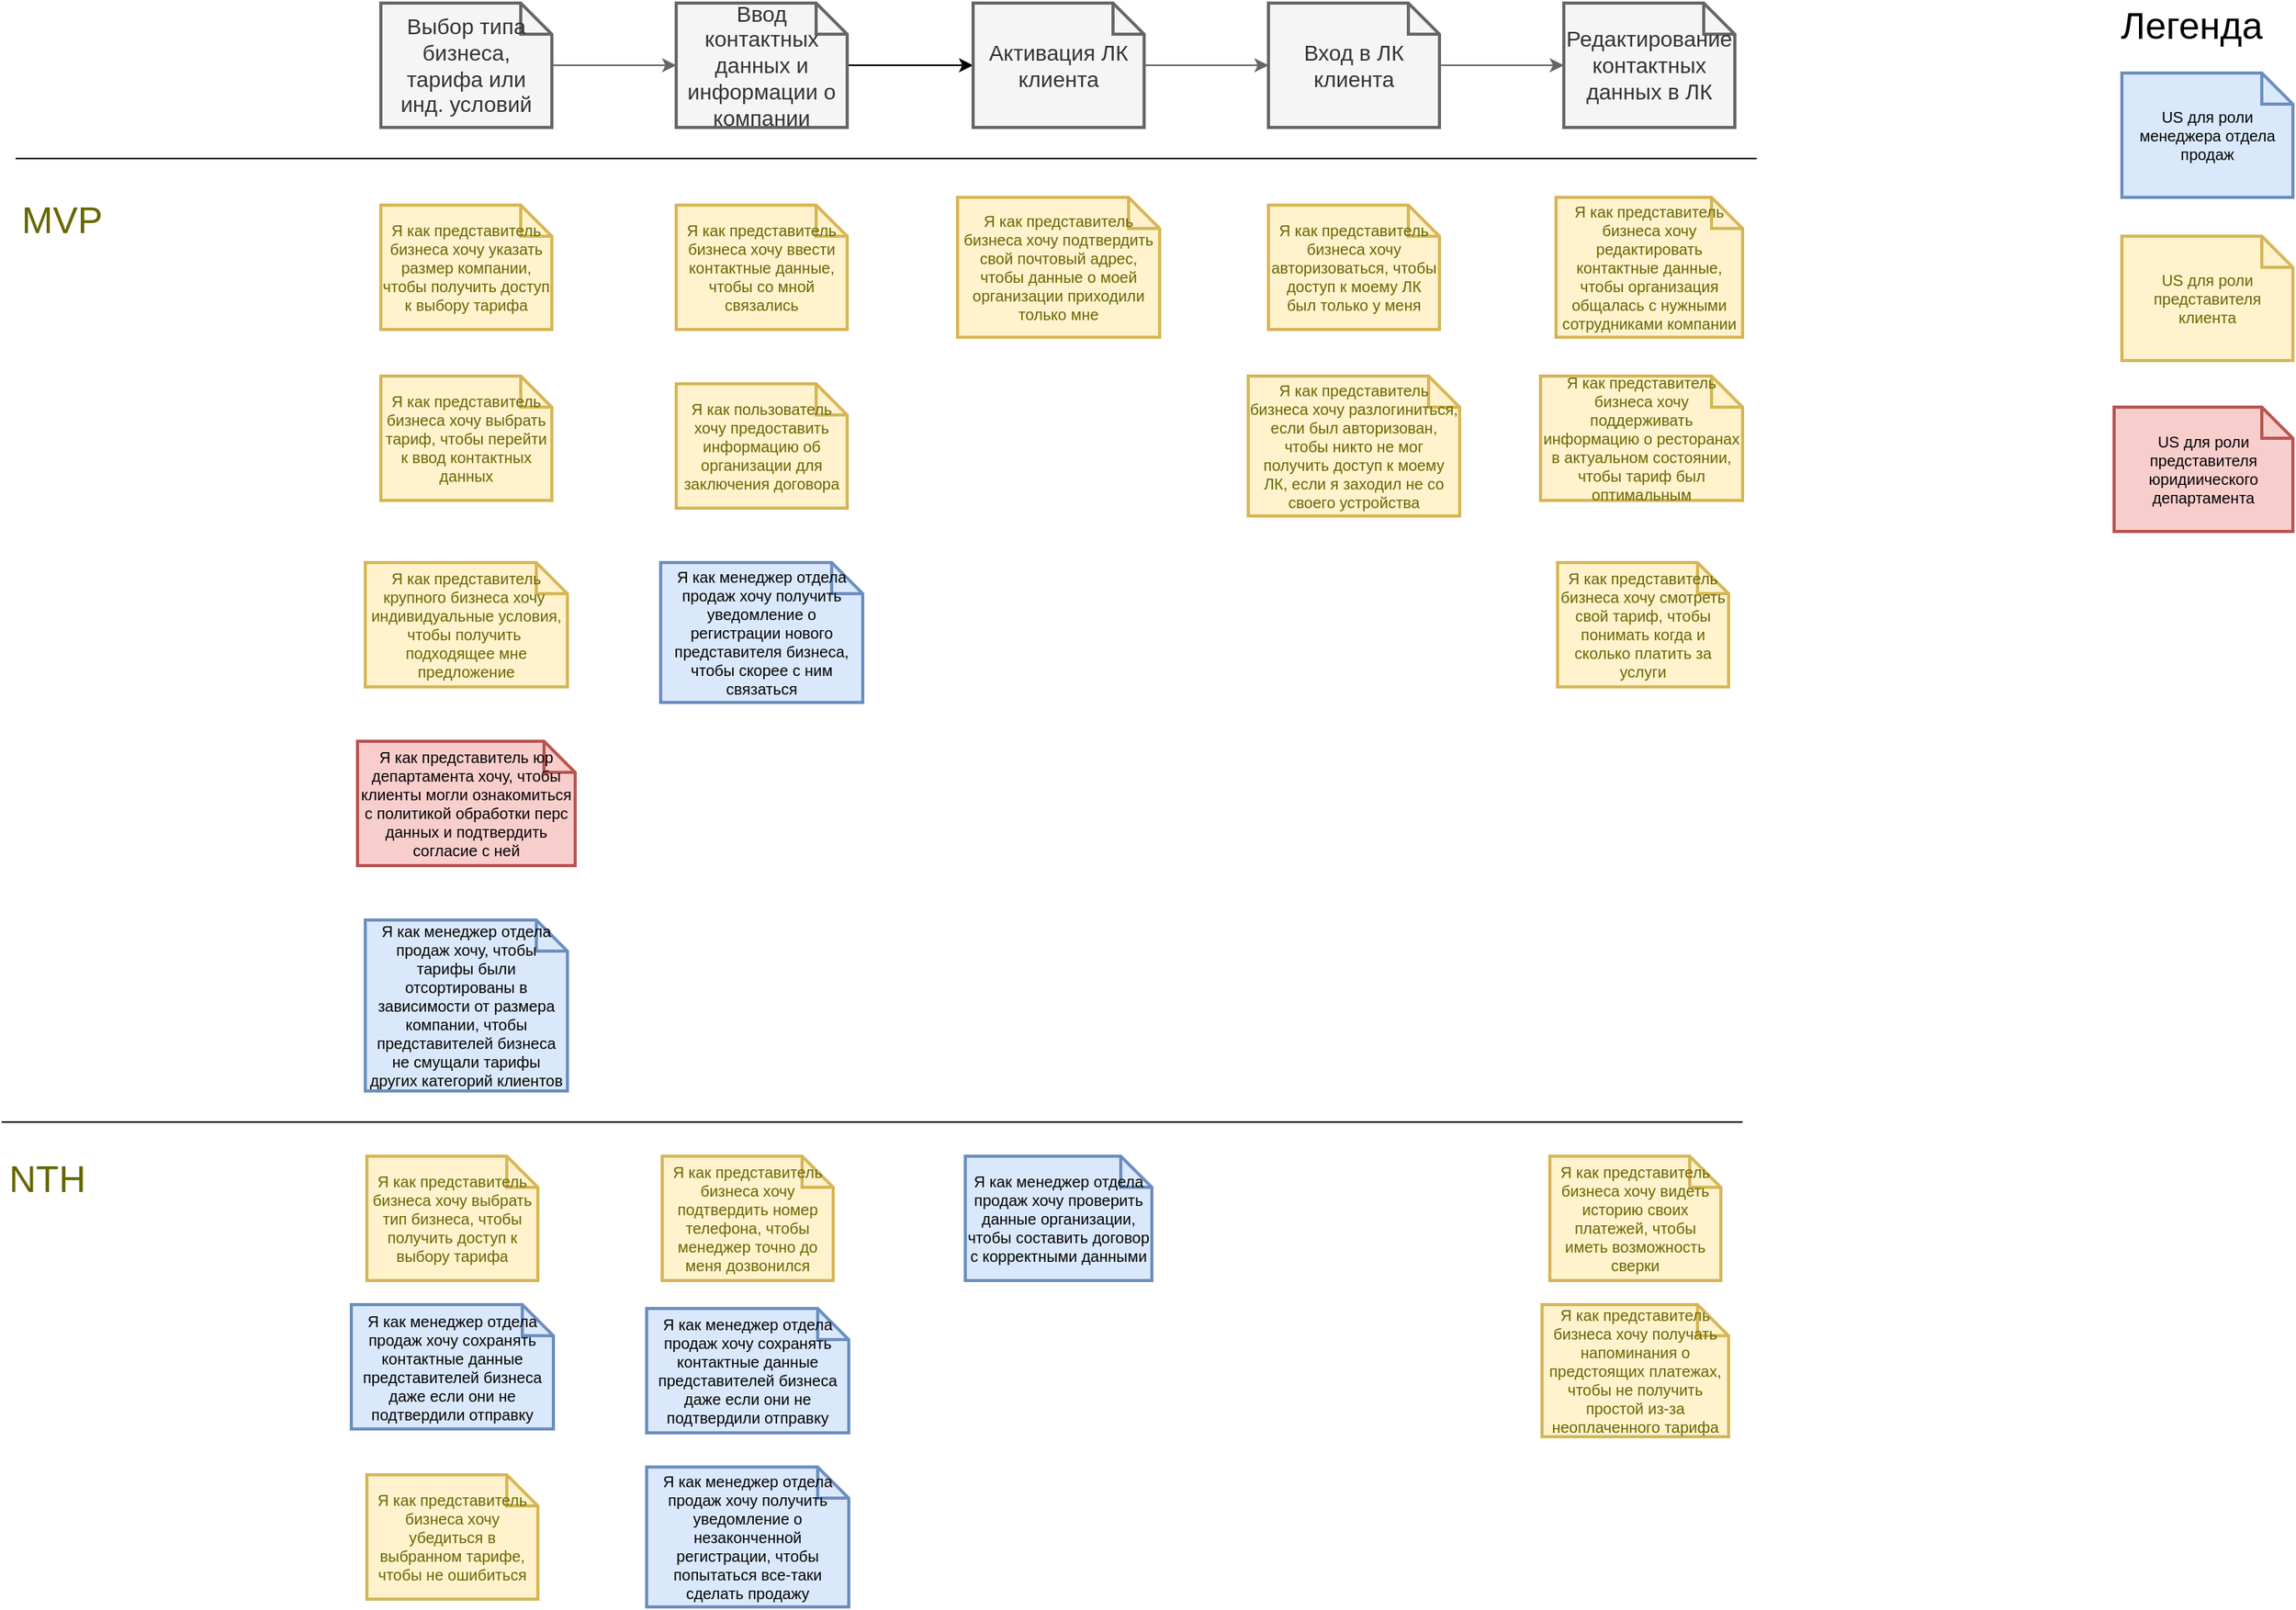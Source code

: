<mxfile version="17.4.6" type="github">
  <diagram id="AL4FGgEh2XQJVH4AOL0E" name="Page-1">
    <mxGraphModel dx="960" dy="604" grid="1" gridSize="10" guides="1" tooltips="1" connect="1" arrows="1" fold="1" page="1" pageScale="1" pageWidth="827" pageHeight="1169" math="0" shadow="0">
      <root>
        <mxCell id="0" />
        <mxCell id="1" parent="0" />
        <mxCell id="pUq5BihtKd1USRifQXfm-3" value="" style="edgeStyle=orthogonalEdgeStyle;rounded=0;orthogonalLoop=1;jettySize=auto;html=1;fillColor=#f5f5f5;strokeColor=#666666;" parent="1" source="pUq5BihtKd1USRifQXfm-4" target="pUq5BihtKd1USRifQXfm-6" edge="1">
          <mxGeometry relative="1" as="geometry" />
        </mxCell>
        <mxCell id="pUq5BihtKd1USRifQXfm-4" value="Выбор типа бизнеса, тарифа или инд. условий" style="shape=note;strokeWidth=2;fontSize=14;size=20;whiteSpace=wrap;html=1;fillColor=#f5f5f5;fontColor=#333333;strokeColor=#666666;" parent="1" vertex="1">
          <mxGeometry x="245.0" y="30" width="110.0" height="80" as="geometry" />
        </mxCell>
        <mxCell id="pUq5BihtKd1USRifQXfm-34" style="edgeStyle=orthogonalEdgeStyle;rounded=0;orthogonalLoop=1;jettySize=auto;html=1;entryX=0;entryY=0.5;entryDx=0;entryDy=0;entryPerimeter=0;" parent="1" source="pUq5BihtKd1USRifQXfm-6" target="pUq5BihtKd1USRifQXfm-10" edge="1">
          <mxGeometry relative="1" as="geometry" />
        </mxCell>
        <mxCell id="pUq5BihtKd1USRifQXfm-6" value="Ввод контактных данных и информации о компании" style="shape=note;strokeWidth=2;fontSize=14;size=20;whiteSpace=wrap;html=1;fillColor=#f5f5f5;fontColor=#333333;strokeColor=#666666;" parent="1" vertex="1">
          <mxGeometry x="435.0" y="30" width="110.0" height="80" as="geometry" />
        </mxCell>
        <mxCell id="pUq5BihtKd1USRifQXfm-9" value="" style="edgeStyle=orthogonalEdgeStyle;rounded=0;orthogonalLoop=1;jettySize=auto;html=1;fillColor=#f5f5f5;strokeColor=#666666;" parent="1" source="pUq5BihtKd1USRifQXfm-10" target="pUq5BihtKd1USRifQXfm-12" edge="1">
          <mxGeometry relative="1" as="geometry" />
        </mxCell>
        <mxCell id="pUq5BihtKd1USRifQXfm-10" value="Активация ЛК клиента" style="shape=note;strokeWidth=2;fontSize=14;size=20;whiteSpace=wrap;html=1;fillColor=#f5f5f5;fontColor=#333333;strokeColor=#666666;" parent="1" vertex="1">
          <mxGeometry x="626.0" y="30" width="110.0" height="80" as="geometry" />
        </mxCell>
        <mxCell id="pUq5BihtKd1USRifQXfm-11" value="" style="edgeStyle=orthogonalEdgeStyle;rounded=0;orthogonalLoop=1;jettySize=auto;html=1;fillColor=#f5f5f5;strokeColor=#666666;" parent="1" source="pUq5BihtKd1USRifQXfm-12" target="pUq5BihtKd1USRifQXfm-13" edge="1">
          <mxGeometry relative="1" as="geometry" />
        </mxCell>
        <mxCell id="pUq5BihtKd1USRifQXfm-12" value="Вход в ЛК клиента" style="shape=note;strokeWidth=2;fontSize=14;size=20;whiteSpace=wrap;html=1;fillColor=#f5f5f5;fontColor=#333333;strokeColor=#666666;" parent="1" vertex="1">
          <mxGeometry x="816.0" y="30" width="110.0" height="80" as="geometry" />
        </mxCell>
        <mxCell id="pUq5BihtKd1USRifQXfm-13" value="Редактирование контактных данных в ЛК" style="shape=note;strokeWidth=2;fontSize=14;size=20;whiteSpace=wrap;html=1;fillColor=#f5f5f5;fontColor=#333333;strokeColor=#666666;" parent="1" vertex="1">
          <mxGeometry x="1006.0" y="30" width="110.0" height="80" as="geometry" />
        </mxCell>
        <mxCell id="pUq5BihtKd1USRifQXfm-14" value="Я как представитель бизнеса хочу выбрать тип бизнеса, чтобы получить доступ к выбору тарифа" style="shape=note;strokeWidth=2;fontSize=10;size=20;whiteSpace=wrap;html=1;fillColor=#fff2cc;strokeColor=#d6b656;fontColor=#666600;" parent="1" vertex="1">
          <mxGeometry x="236.0" y="772" width="110.0" height="80" as="geometry" />
        </mxCell>
        <mxCell id="pUq5BihtKd1USRifQXfm-15" value="Я как представитель бизнеса хочу указать размер компании, чтобы получить доступ к выбору тарифа" style="shape=note;strokeWidth=2;fontSize=10;size=20;whiteSpace=wrap;fillColor=#fff2cc;strokeColor=#d6b656;fontColor=#666600;html=1;" parent="1" vertex="1">
          <mxGeometry x="245.0" y="160" width="110.0" height="80" as="geometry" />
        </mxCell>
        <mxCell id="pUq5BihtKd1USRifQXfm-16" value="Я как представитель крупного бизнеса хочу&amp;nbsp; индивидуальные условия, чтобы получить&amp;nbsp; подходящее мне предложение&lt;br style=&quot;font-size: 10px;&quot;&gt;" style="shape=note;strokeWidth=2;fontSize=10;size=20;fillColor=#fff2cc;strokeColor=#d6b656;fontColor=#666600;whiteSpace=wrap;html=1;" parent="1" vertex="1">
          <mxGeometry x="235" y="390" width="130" height="80" as="geometry" />
        </mxCell>
        <mxCell id="pUq5BihtKd1USRifQXfm-17" value="Я как представитель бизнеса хочу убедиться в выбранном тарифе, чтобы не ошибиться" style="shape=note;strokeWidth=2;fontSize=10;size=20;fillColor=#fff2cc;strokeColor=#d6b656;whiteSpace=wrap;html=1;fontColor=#666600;" parent="1" vertex="1">
          <mxGeometry x="236" y="977" width="110" height="80" as="geometry" />
        </mxCell>
        <mxCell id="pUq5BihtKd1USRifQXfm-18" value="Я как представитель бизнеса хочу ввести контактные данные, чтобы со мной связались" style="shape=note;strokeWidth=2;fontSize=10;size=20;whiteSpace=wrap;fillColor=#fff2cc;strokeColor=#d6b656;fontColor=#666600;html=1;" parent="1" vertex="1">
          <mxGeometry x="435.0" y="160" width="110.0" height="80" as="geometry" />
        </mxCell>
        <mxCell id="pUq5BihtKd1USRifQXfm-19" value="Я как представитель бизнеса хочу подтвердить номер телефона, чтобы менеджер точно до меня дозвонился" style="shape=note;strokeWidth=2;fontSize=10;size=20;fillColor=#fff2cc;strokeColor=#d6b656;whiteSpace=wrap;html=1;fontColor=#666600;" parent="1" vertex="1">
          <mxGeometry x="426" y="772" width="110" height="80" as="geometry" />
        </mxCell>
        <mxCell id="pUq5BihtKd1USRifQXfm-20" value="Я как пользователь хочу предоставить информацию об организации для заключения договора" style="shape=note;strokeWidth=2;fontSize=10;size=20;whiteSpace=wrap;fillColor=#fff2cc;strokeColor=#d6b656;fontColor=#666600;html=1;" parent="1" vertex="1">
          <mxGeometry x="435.0" y="275" width="110.0" height="80" as="geometry" />
        </mxCell>
        <mxCell id="pUq5BihtKd1USRifQXfm-21" value="Я как представитель бизнеса хочу подтвердить свой почтовый адрес, чтобы данные о моей организации приходили только мне" style="shape=note;strokeWidth=2;fontSize=10;size=20;whiteSpace=wrap;fillColor=#fff2cc;strokeColor=#d6b656;fontColor=#666600;html=1;" parent="1" vertex="1">
          <mxGeometry x="616" y="155" width="130" height="90" as="geometry" />
        </mxCell>
        <mxCell id="pUq5BihtKd1USRifQXfm-22" value="Я как представитель бизнеса хочу авторизоваться, чтобы доступ к моему ЛК был только у меня" style="shape=note;strokeWidth=2;fontSize=10;size=20;whiteSpace=wrap;fillColor=#fff2cc;strokeColor=#d6b656;fontColor=#666600;html=1;" parent="1" vertex="1">
          <mxGeometry x="816.0" y="160" width="110.0" height="80" as="geometry" />
        </mxCell>
        <mxCell id="pUq5BihtKd1USRifQXfm-23" value="Я как менеджер отдела продаж хочу сохранять контактные данные представителей бизнеса даже если они не подтвердили отправку" style="shape=note;strokeWidth=2;fontSize=10;size=20;fillColor=#dae8fc;strokeColor=#6c8ebf;whiteSpace=wrap;html=1;" parent="1" vertex="1">
          <mxGeometry x="416" y="870" width="130" height="80" as="geometry" />
        </mxCell>
        <mxCell id="pUq5BihtKd1USRifQXfm-24" value="Я как представитель бизнеса хочу редактировать контактные данные, чтобы организация общалась с нужными сотрудниками компании" style="shape=note;strokeWidth=2;fontSize=10;size=20;whiteSpace=wrap;fillColor=#fff2cc;strokeColor=#d6b656;fontColor=#666600;html=1;" parent="1" vertex="1">
          <mxGeometry x="1001" y="155" width="120" height="90" as="geometry" />
        </mxCell>
        <mxCell id="pUq5BihtKd1USRifQXfm-25" value="Я как менеджер отдела продаж хочу проверить данные организации, чтобы составить договор с корректными данными" style="shape=note;strokeWidth=2;fontSize=10;size=20;whiteSpace=wrap;fillColor=#dae8fc;strokeColor=#6c8ebf;html=1;" parent="1" vertex="1">
          <mxGeometry x="621" y="772" width="120" height="80" as="geometry" />
        </mxCell>
        <mxCell id="pUq5BihtKd1USRifQXfm-26" value="Я как представитель бизнеса хочу смотреть свой тариф, чтобы понимать когда и сколько платить за услуги" style="shape=note;strokeWidth=2;fontSize=10;size=20;whiteSpace=wrap;fillColor=#fff2cc;strokeColor=#d6b656;fontColor=#666600;html=1;" parent="1" vertex="1">
          <mxGeometry x="1002.0" y="390" width="110.0" height="80" as="geometry" />
        </mxCell>
        <mxCell id="pUq5BihtKd1USRifQXfm-27" value="Я как представитель бизнеса хочу поддерживать информацию о ресторанах в актуальном состоянии, чтобы тариф был оптимальным" style="shape=note;strokeWidth=2;fontSize=10;size=20;whiteSpace=wrap;fillColor=#fff2cc;strokeColor=#d6b656;fontColor=#666600;html=1;" parent="1" vertex="1">
          <mxGeometry x="991" y="270" width="130" height="80" as="geometry" />
        </mxCell>
        <mxCell id="pUq5BihtKd1USRifQXfm-29" value="Я как представитель бизнеса хочу видеть историю своих платежей, чтобы иметь возможность сверки" style="shape=note;strokeWidth=2;fontSize=10;size=20;whiteSpace=wrap;fillColor=#fff2cc;strokeColor=#d6b656;fontColor=#666600;html=1;" parent="1" vertex="1">
          <mxGeometry x="997.0" y="772" width="110.0" height="80" as="geometry" />
        </mxCell>
        <mxCell id="pUq5BihtKd1USRifQXfm-30" value="Я как представитель юр департамента хочу, чтобы клиенты могли ознакомиться с политикой обработки перс данных и подтвердить согласие с ней" style="shape=note;strokeWidth=2;fontSize=10;size=20;whiteSpace=wrap;html=1;fillColor=#f8cecc;strokeColor=#b85450;" parent="1" vertex="1">
          <mxGeometry x="230" y="505" width="140" height="80" as="geometry" />
        </mxCell>
        <mxCell id="pUq5BihtKd1USRifQXfm-33" value="Я как представитель бизнеса хочу выбрать тариф, чтобы перейти к ввод контактных данных" style="shape=note;strokeWidth=2;fontSize=10;size=20;whiteSpace=wrap;fillColor=#fff2cc;strokeColor=#d6b656;fontColor=#666600;html=1;" parent="1" vertex="1">
          <mxGeometry x="245.0" y="270" width="110.0" height="80" as="geometry" />
        </mxCell>
        <mxCell id="pUq5BihtKd1USRifQXfm-35" value="Я как менеджер отдела продаж хочу получить уведомление о регистрации нового представителя бизнеса, чтобы скорее с ним связаться" style="shape=note;strokeWidth=2;fontSize=10;size=20;fillColor=#dae8fc;strokeColor=#6c8ebf;whiteSpace=wrap;html=1;" parent="1" vertex="1">
          <mxGeometry x="425" y="390" width="130" height="90" as="geometry" />
        </mxCell>
        <mxCell id="pUq5BihtKd1USRifQXfm-36" value="Я как менеджер отдела продаж хочу получить уведомление о незаконченной регистрации, чтобы попытаться все-таки сделать продажу" style="shape=note;strokeWidth=2;fontSize=10;size=20;fillColor=#dae8fc;strokeColor=#6c8ebf;whiteSpace=wrap;html=1;" parent="1" vertex="1">
          <mxGeometry x="416" y="972" width="130" height="90" as="geometry" />
        </mxCell>
        <mxCell id="pUq5BihtKd1USRifQXfm-37" value="Я как представитель бизнеса хочу получать напоминания о предстоящих платежах, чтобы не получить простой из-за неоплаченного тарифа" style="shape=note;strokeWidth=2;fontSize=10;size=20;whiteSpace=wrap;fillColor=#fff2cc;strokeColor=#d6b656;fontColor=#666600;html=1;" parent="1" vertex="1">
          <mxGeometry x="992" y="867.5" width="120" height="85" as="geometry" />
        </mxCell>
        <mxCell id="pUq5BihtKd1USRifQXfm-38" value="MVP" style="text;html=1;strokeColor=none;fillColor=none;align=center;verticalAlign=middle;whiteSpace=wrap;rounded=0;fontColor=#666600;fontSize=24;" parent="1" vertex="1">
          <mxGeometry x="10" y="155" width="60" height="30" as="geometry" />
        </mxCell>
        <mxCell id="pUq5BihtKd1USRifQXfm-39" value="NTH" style="text;html=1;strokeColor=none;fillColor=none;align=center;verticalAlign=middle;whiteSpace=wrap;rounded=0;fontColor=#666600;fontSize=24;" parent="1" vertex="1">
          <mxGeometry x="1" y="772" width="59" height="30" as="geometry" />
        </mxCell>
        <mxCell id="w3mXrrh2fPT_aT_4P4OX-1" value="" style="endArrow=none;html=1;rounded=0;" parent="1" edge="1">
          <mxGeometry width="50" height="50" relative="1" as="geometry">
            <mxPoint x="10" y="130" as="sourcePoint" />
            <mxPoint x="1130" y="130" as="targetPoint" />
          </mxGeometry>
        </mxCell>
        <mxCell id="w3mXrrh2fPT_aT_4P4OX-2" value="" style="endArrow=none;html=1;rounded=0;" parent="1" edge="1">
          <mxGeometry width="50" height="50" relative="1" as="geometry">
            <mxPoint x="1" y="750.0" as="sourcePoint" />
            <mxPoint x="1121" y="750.0" as="targetPoint" />
          </mxGeometry>
        </mxCell>
        <mxCell id="w3mXrrh2fPT_aT_4P4OX-3" value="Я как менеджер отдела продаж хочу сохранять контактные данные представителей бизнеса даже если они не подтвердили отправку" style="shape=note;strokeWidth=2;fontSize=10;size=20;fillColor=#dae8fc;strokeColor=#6c8ebf;whiteSpace=wrap;html=1;" parent="1" vertex="1">
          <mxGeometry x="226" y="867.5" width="130" height="80" as="geometry" />
        </mxCell>
        <mxCell id="w3mXrrh2fPT_aT_4P4OX-4" value="Я как менеджер отдела продаж хочу, чтобы тарифы были отсортированы в зависимости от размера компании, чтобы представителей бизнеса не смущали тарифы других категорий клиентов" style="shape=note;strokeWidth=2;fontSize=10;size=20;fillColor=#dae8fc;strokeColor=#6c8ebf;whiteSpace=wrap;html=1;" parent="1" vertex="1">
          <mxGeometry x="235" y="620" width="130" height="110" as="geometry" />
        </mxCell>
        <mxCell id="w3mXrrh2fPT_aT_4P4OX-5" value="Я как представитель бизнеса хочу разлогиниться, если был авторизован, чтобы никто не мог получить доступ к моему ЛК, если я заходил не со своего устройства" style="shape=note;strokeWidth=2;fontSize=10;size=20;whiteSpace=wrap;fillColor=#fff2cc;strokeColor=#d6b656;fontColor=#666600;html=1;" parent="1" vertex="1">
          <mxGeometry x="803" y="270" width="136" height="90" as="geometry" />
        </mxCell>
        <mxCell id="vI7l9nWLUuGwJrAZedBP-1" value="US для роли менеджера отдела продаж" style="shape=note;strokeWidth=2;fontSize=10;size=20;whiteSpace=wrap;fillColor=#dae8fc;strokeColor=#6c8ebf;html=1;" parent="1" vertex="1">
          <mxGeometry x="1365" y="75" width="110" height="80" as="geometry" />
        </mxCell>
        <mxCell id="vI7l9nWLUuGwJrAZedBP-2" value="Легенда" style="text;html=1;strokeColor=none;fillColor=none;align=center;verticalAlign=middle;whiteSpace=wrap;rounded=0;fontSize=24;" parent="1" vertex="1">
          <mxGeometry x="1380" y="30" width="60" height="30" as="geometry" />
        </mxCell>
        <mxCell id="vI7l9nWLUuGwJrAZedBP-4" value="US для роли представителя клиента" style="shape=note;strokeWidth=2;fontSize=10;size=20;whiteSpace=wrap;fillColor=#fff2cc;strokeColor=#d6b656;fontColor=#666600;html=1;" parent="1" vertex="1">
          <mxGeometry x="1365.0" y="180" width="110.0" height="80" as="geometry" />
        </mxCell>
        <mxCell id="vI7l9nWLUuGwJrAZedBP-5" value="US для роли представителя юридиического департамента" style="shape=note;strokeWidth=2;fontSize=10;size=20;whiteSpace=wrap;html=1;fillColor=#f8cecc;strokeColor=#b85450;" parent="1" vertex="1">
          <mxGeometry x="1360" y="290" width="115" height="80" as="geometry" />
        </mxCell>
      </root>
    </mxGraphModel>
  </diagram>
</mxfile>
